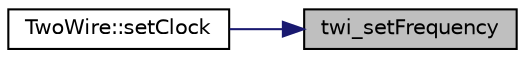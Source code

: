 digraph "twi_setFrequency"
{
 // LATEX_PDF_SIZE
  edge [fontname="Helvetica",fontsize="10",labelfontname="Helvetica",labelfontsize="10"];
  node [fontname="Helvetica",fontsize="10",shape=record];
  rankdir="RL";
  Node1 [label="twi_setFrequency",height=0.2,width=0.4,color="black", fillcolor="grey75", style="filled", fontcolor="black",tooltip=" "];
  Node1 -> Node2 [dir="back",color="midnightblue",fontsize="10",style="solid",fontname="Helvetica"];
  Node2 [label="TwoWire::setClock",height=0.2,width=0.4,color="black", fillcolor="white", style="filled",URL="$class_two_wire.html#a3c4aaae8779a8c34d8a1a90ff317d982",tooltip=" "];
}
